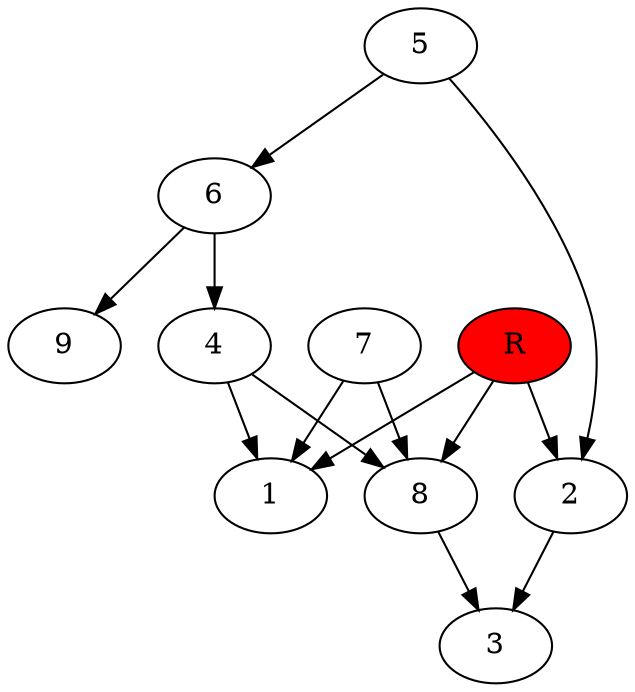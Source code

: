 digraph prb15989 {
	1
	2
	3
	4
	5
	6
	7
	8
	R [fillcolor="#ff0000" style=filled]
	2 -> 3
	4 -> 1
	4 -> 8
	5 -> 2
	5 -> 6
	6 -> 4
	6 -> 9
	7 -> 1
	7 -> 8
	8 -> 3
	R -> 1
	R -> 2
	R -> 8
}
